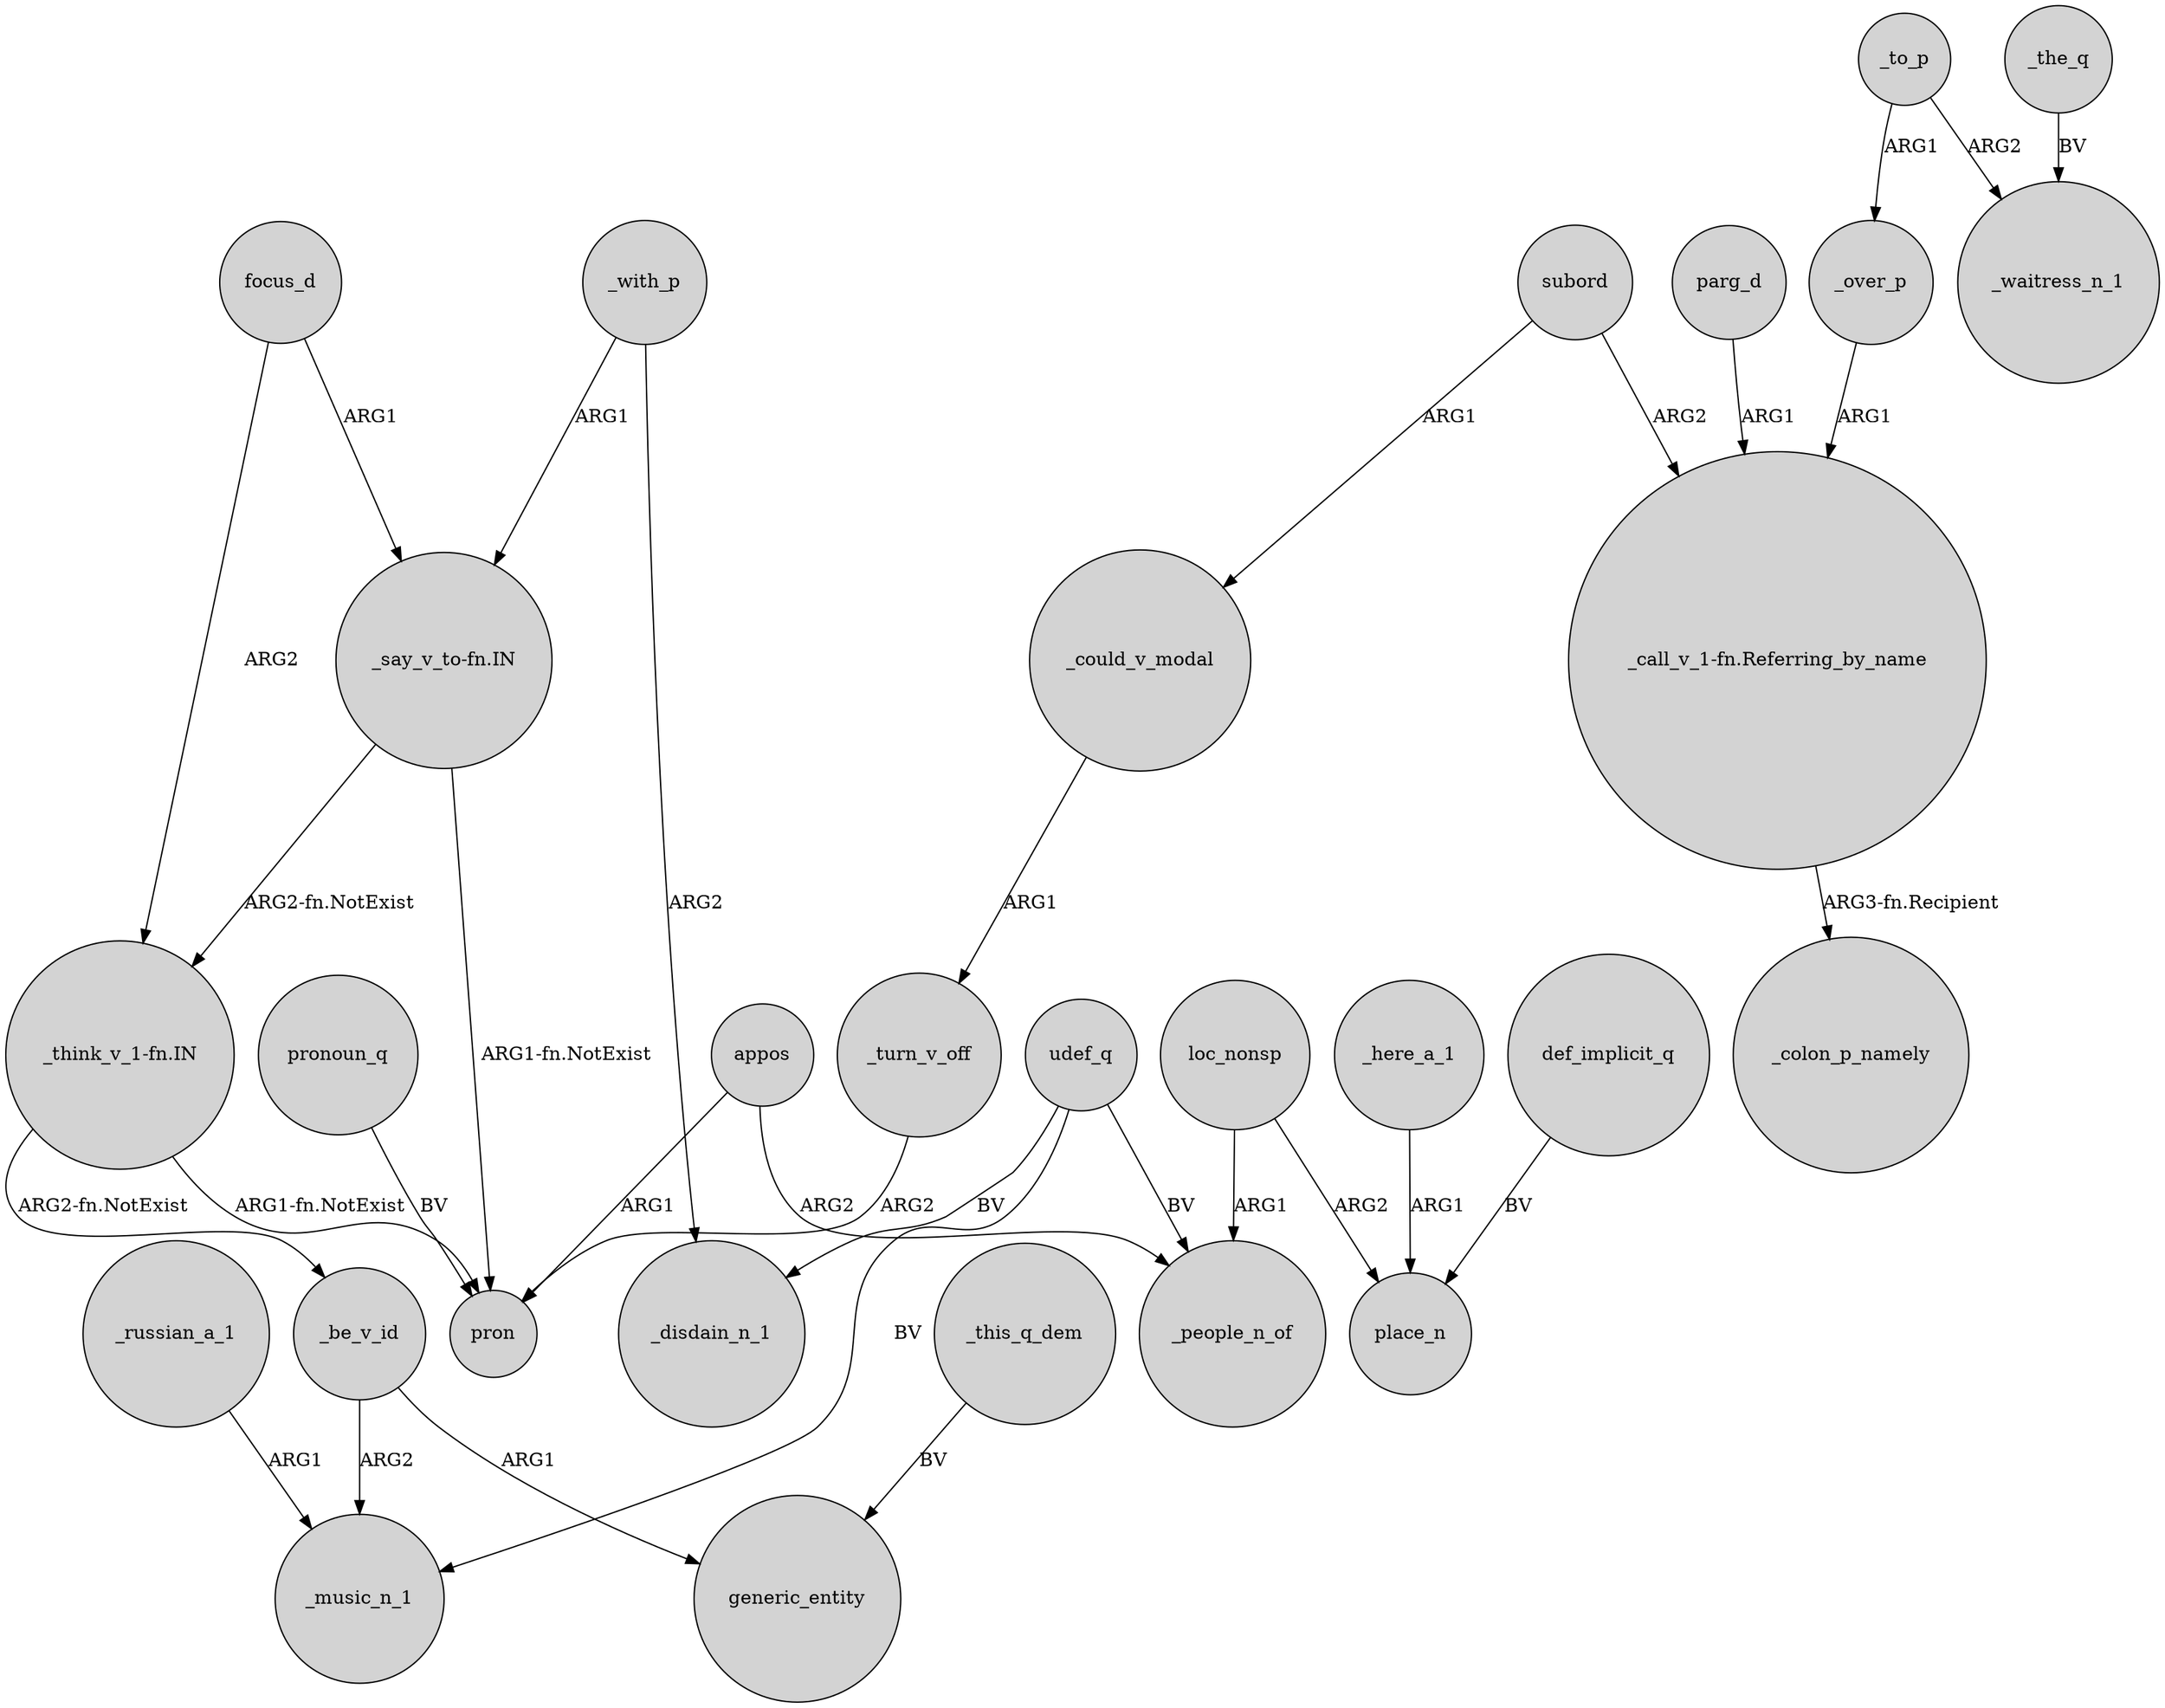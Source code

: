 digraph {
	node [shape=circle style=filled]
	_russian_a_1 -> _music_n_1 [label=ARG1]
	_over_p -> "_call_v_1-fn.Referring_by_name" [label=ARG1]
	_with_p -> _disdain_n_1 [label=ARG2]
	_here_a_1 -> place_n [label=ARG1]
	focus_d -> "_think_v_1-fn.IN" [label=ARG2]
	_the_q -> _waitress_n_1 [label=BV]
	"_think_v_1-fn.IN" -> pron [label="ARG1-fn.NotExist"]
	loc_nonsp -> _people_n_of [label=ARG1]
	"_think_v_1-fn.IN" -> _be_v_id [label="ARG2-fn.NotExist"]
	"_say_v_to-fn.IN" -> pron [label="ARG1-fn.NotExist"]
	def_implicit_q -> place_n [label=BV]
	_be_v_id -> generic_entity [label=ARG1]
	subord -> _could_v_modal [label=ARG1]
	"_say_v_to-fn.IN" -> "_think_v_1-fn.IN" [label="ARG2-fn.NotExist"]
	parg_d -> "_call_v_1-fn.Referring_by_name" [label=ARG1]
	"_call_v_1-fn.Referring_by_name" -> _colon_p_namely [label="ARG3-fn.Recipient"]
	_to_p -> _over_p [label=ARG1]
	_with_p -> "_say_v_to-fn.IN" [label=ARG1]
	udef_q -> _people_n_of [label=BV]
	pronoun_q -> pron [label=BV]
	_be_v_id -> _music_n_1 [label=ARG2]
	_this_q_dem -> generic_entity [label=BV]
	appos -> pron [label=ARG1]
	_could_v_modal -> _turn_v_off [label=ARG1]
	appos -> _people_n_of [label=ARG2]
	_to_p -> _waitress_n_1 [label=ARG2]
	loc_nonsp -> place_n [label=ARG2]
	_turn_v_off -> pron [label=ARG2]
	subord -> "_call_v_1-fn.Referring_by_name" [label=ARG2]
	udef_q -> _disdain_n_1 [label=BV]
	udef_q -> _music_n_1 [label=BV]
	focus_d -> "_say_v_to-fn.IN" [label=ARG1]
}
